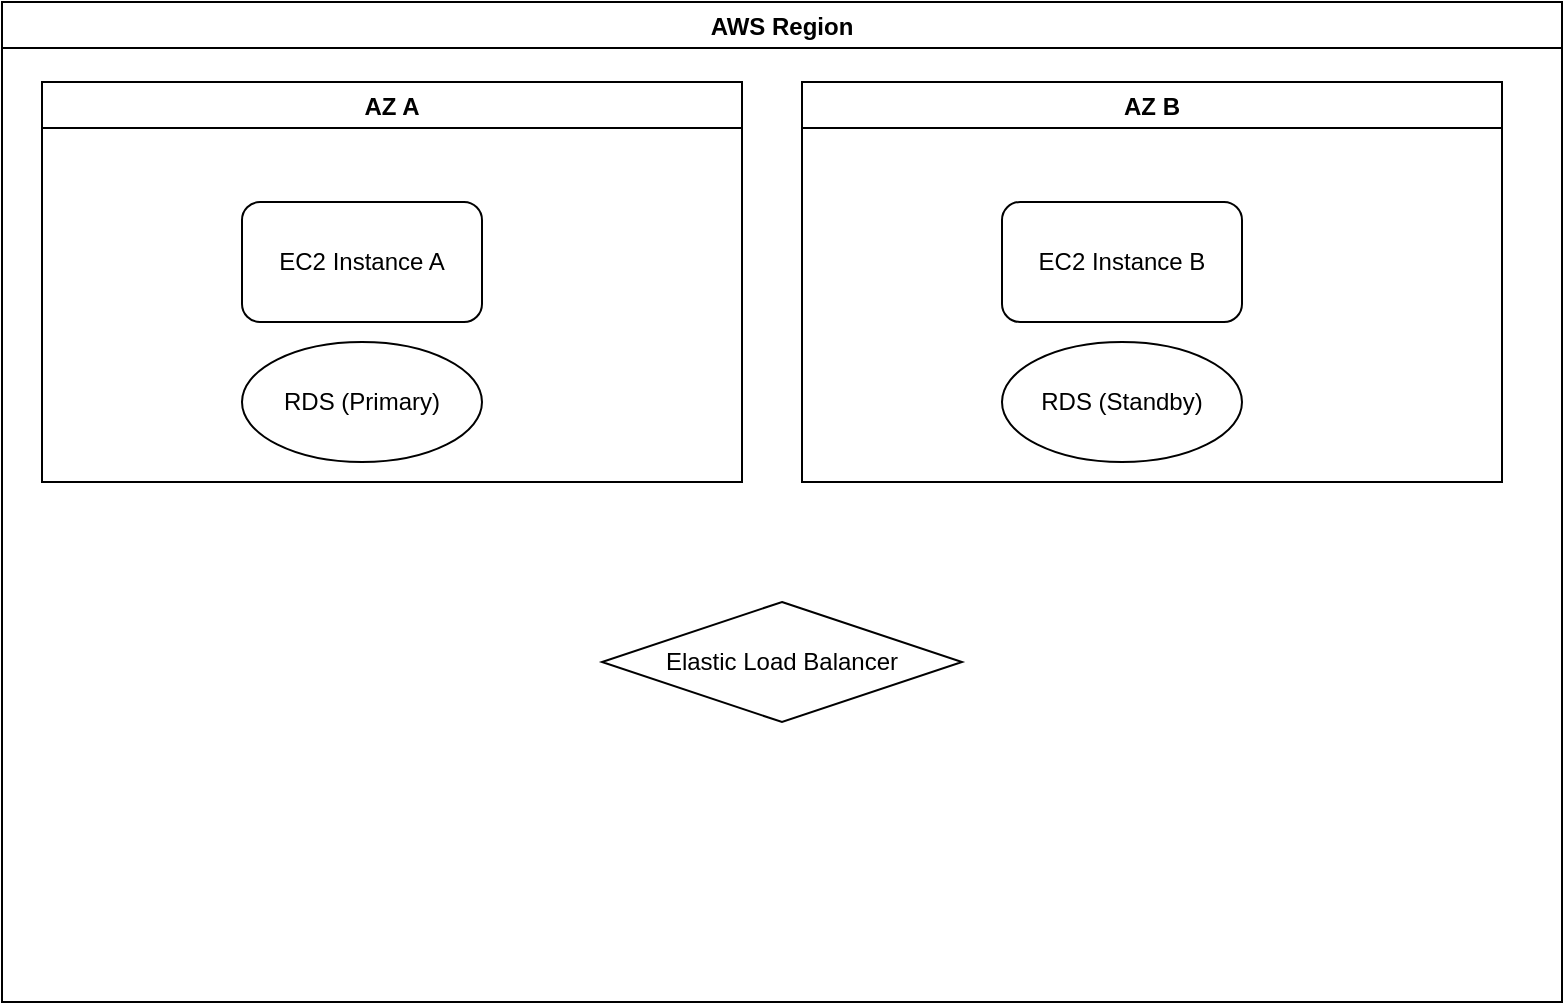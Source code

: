 <?xml version="1.0" encoding="UTF-8"?>
<mxfile>
  <diagram name="Regional High Availability Architecture">
    <mxGraphModel dx="1422" dy="827" grid="1" gridSize="10" guides="1" tooltips="1" connect="1" arrows="1" fold="1" page="1" pageScale="1" pageWidth="827" pageHeight="1169">
      <root>
        <mxCell id="0"/>
        <mxCell id="1" parent="0"/>
        <mxCell id="2" value="AWS Region" style="swimlane" vertex="1" parent="1">
          <mxGeometry x="20" y="20" width="780" height="500" as="geometry"/>
        </mxCell>

        <!-- AZ A -->
        <mxCell id="3" value="AZ A" style="swimlane" vertex="1" parent="2">
          <mxGeometry x="20" y="40" width="350" height="200" as="geometry"/>
        </mxCell>
        <mxCell id="4" value="EC2 Instance A" style="rounded=1;whiteSpace=wrap;html=1;" vertex="1" parent="3">
          <mxGeometry x="100" y="60" width="120" height="60" as="geometry"/>
        </mxCell>
        <mxCell id="5" value="RDS (Primary)" style="ellipse;whiteSpace=wrap;html=1;" vertex="1" parent="3">
          <mxGeometry x="100" y="130" width="120" height="60" as="geometry"/>
        </mxCell>

        <!-- AZ B -->
        <mxCell id="6" value="AZ B" style="swimlane" vertex="1" parent="2">
          <mxGeometry x="400" y="40" width="350" height="200" as="geometry"/>
        </mxCell>
        <mxCell id="7" value="EC2 Instance B" style="rounded=1;whiteSpace=wrap;html=1;" vertex="1" parent="6">
          <mxGeometry x="100" y="60" width="120" height="60" as="geometry"/>
        </mxCell>
        <mxCell id="8" value="RDS (Standby)" style="ellipse;whiteSpace=wrap;html=1;" vertex="1" parent="6">
          <mxGeometry x="100" y="130" width="120" height="60" as="geometry"/>
        </mxCell>

        <!-- ELB -->
        <mxCell id="9" value="Elastic Load Balancer" style="rhombus;whiteSpace=wrap;html=1;" vertex="1" parent="2">
          <mxGeometry x="300" y="300" width="180" height="60" as="geometry"/>
        </mxCell>
      </root>
    </mxGraphModel>
  </diagram>
</mxfile>
